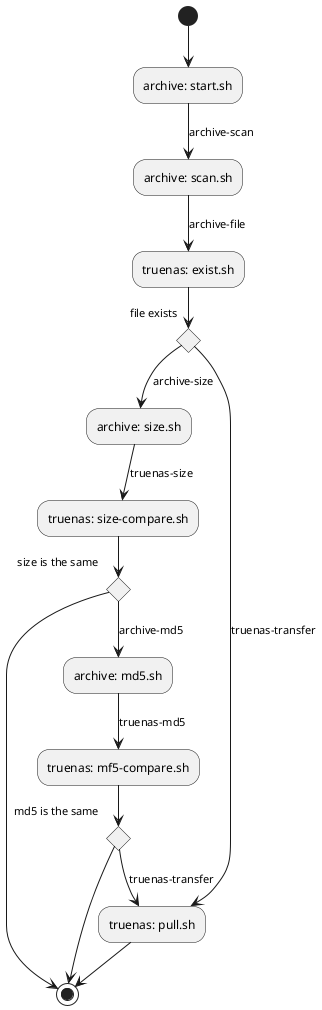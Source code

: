 @startuml
'https://plantuml.com/activity-diagram-beta


(*) --> "archive: start.sh"

-->[archive-scan] "archive: scan.sh"

-->[archive-file] "truenas: exist.sh"

if "file exists" then
    -->[archive-size] "archive: size.sh"
    -->[truenas-size] "truenas: size-compare.sh"
    if "size is the same" then
        --> (*)
    else
        -->[archive-md5] "archive: md5.sh"
        -->[truenas-md5] "truenas: mf5-compare.sh"
        if "md5 is the same" then
            --> (*)
        else
            -->[truenas-transfer] "truenas: pull.sh"
        endif
    endif
else
    -->[truenas-transfer] "truenas: pull.sh"
    --> (*)
endif

@enduml
